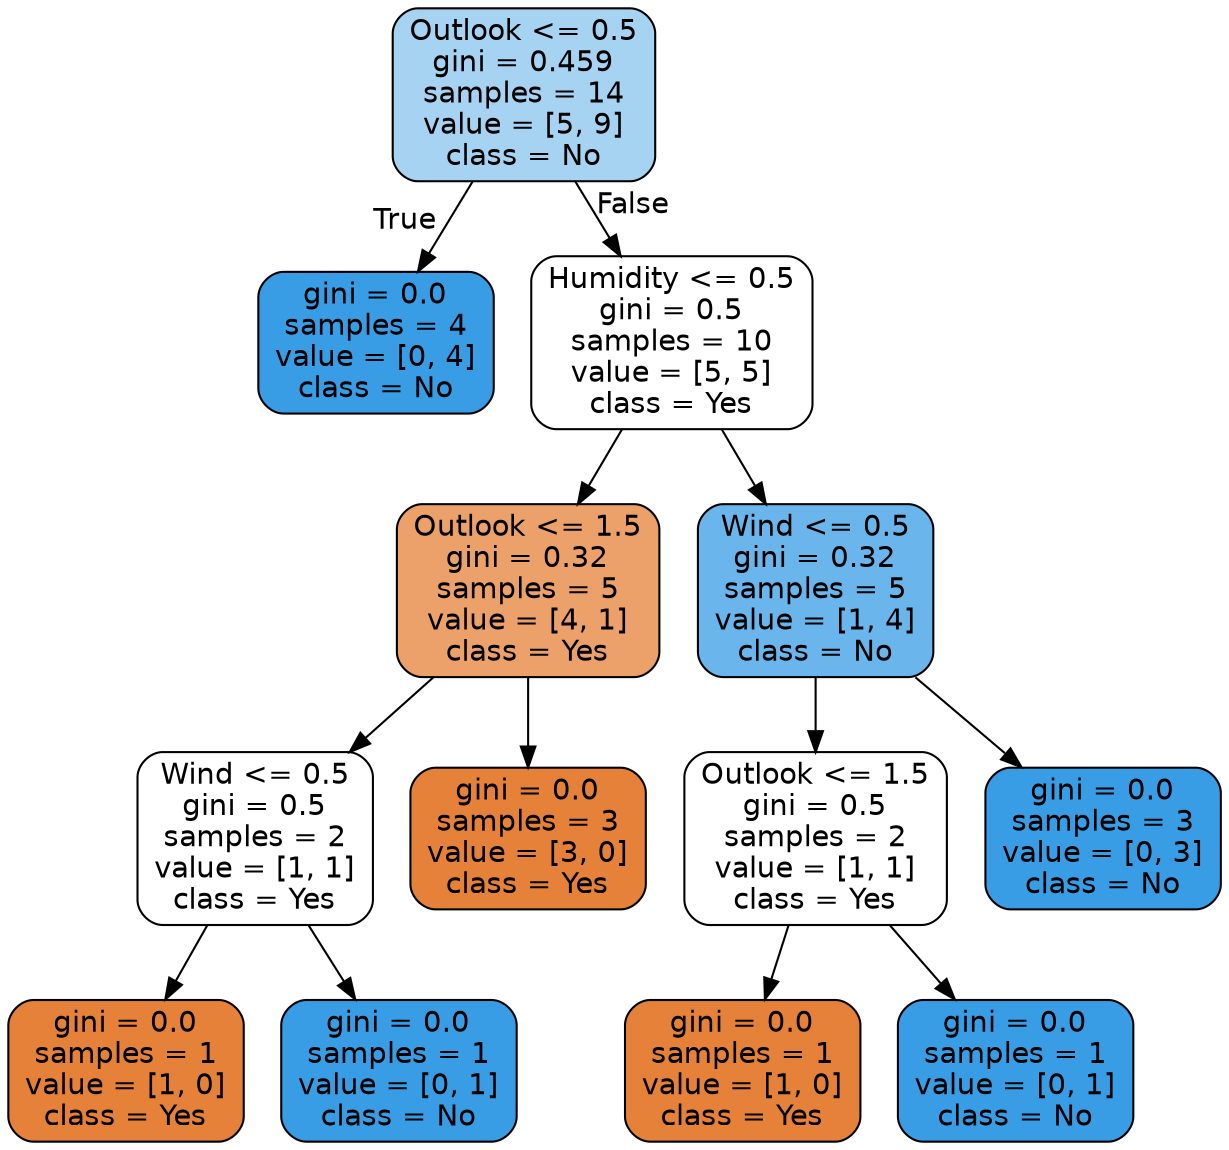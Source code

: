digraph Tree {
node [shape=box, style="filled, rounded", color="black", fontname=helvetica] ;
edge [fontname=helvetica] ;
0 [label="Outlook <= 0.5\ngini = 0.459\nsamples = 14\nvalue = [5, 9]\nclass = No", fillcolor="#399de571"] ;
1 [label="gini = 0.0\nsamples = 4\nvalue = [0, 4]\nclass = No", fillcolor="#399de5ff"] ;
0 -> 1 [labeldistance=2.5, labelangle=45, headlabel="True"] ;
2 [label="Humidity <= 0.5\ngini = 0.5\nsamples = 10\nvalue = [5, 5]\nclass = Yes", fillcolor="#e5813900"] ;
0 -> 2 [labeldistance=2.5, labelangle=-45, headlabel="False"] ;
3 [label="Outlook <= 1.5\ngini = 0.32\nsamples = 5\nvalue = [4, 1]\nclass = Yes", fillcolor="#e58139bf"] ;
2 -> 3 ;
4 [label="Wind <= 0.5\ngini = 0.5\nsamples = 2\nvalue = [1, 1]\nclass = Yes", fillcolor="#e5813900"] ;
3 -> 4 ;
5 [label="gini = 0.0\nsamples = 1\nvalue = [1, 0]\nclass = Yes", fillcolor="#e58139ff"] ;
4 -> 5 ;
6 [label="gini = 0.0\nsamples = 1\nvalue = [0, 1]\nclass = No", fillcolor="#399de5ff"] ;
4 -> 6 ;
7 [label="gini = 0.0\nsamples = 3\nvalue = [3, 0]\nclass = Yes", fillcolor="#e58139ff"] ;
3 -> 7 ;
8 [label="Wind <= 0.5\ngini = 0.32\nsamples = 5\nvalue = [1, 4]\nclass = No", fillcolor="#399de5bf"] ;
2 -> 8 ;
9 [label="Outlook <= 1.5\ngini = 0.5\nsamples = 2\nvalue = [1, 1]\nclass = Yes", fillcolor="#e5813900"] ;
8 -> 9 ;
10 [label="gini = 0.0\nsamples = 1\nvalue = [1, 0]\nclass = Yes", fillcolor="#e58139ff"] ;
9 -> 10 ;
11 [label="gini = 0.0\nsamples = 1\nvalue = [0, 1]\nclass = No", fillcolor="#399de5ff"] ;
9 -> 11 ;
12 [label="gini = 0.0\nsamples = 3\nvalue = [0, 3]\nclass = No", fillcolor="#399de5ff"] ;
8 -> 12 ;
}